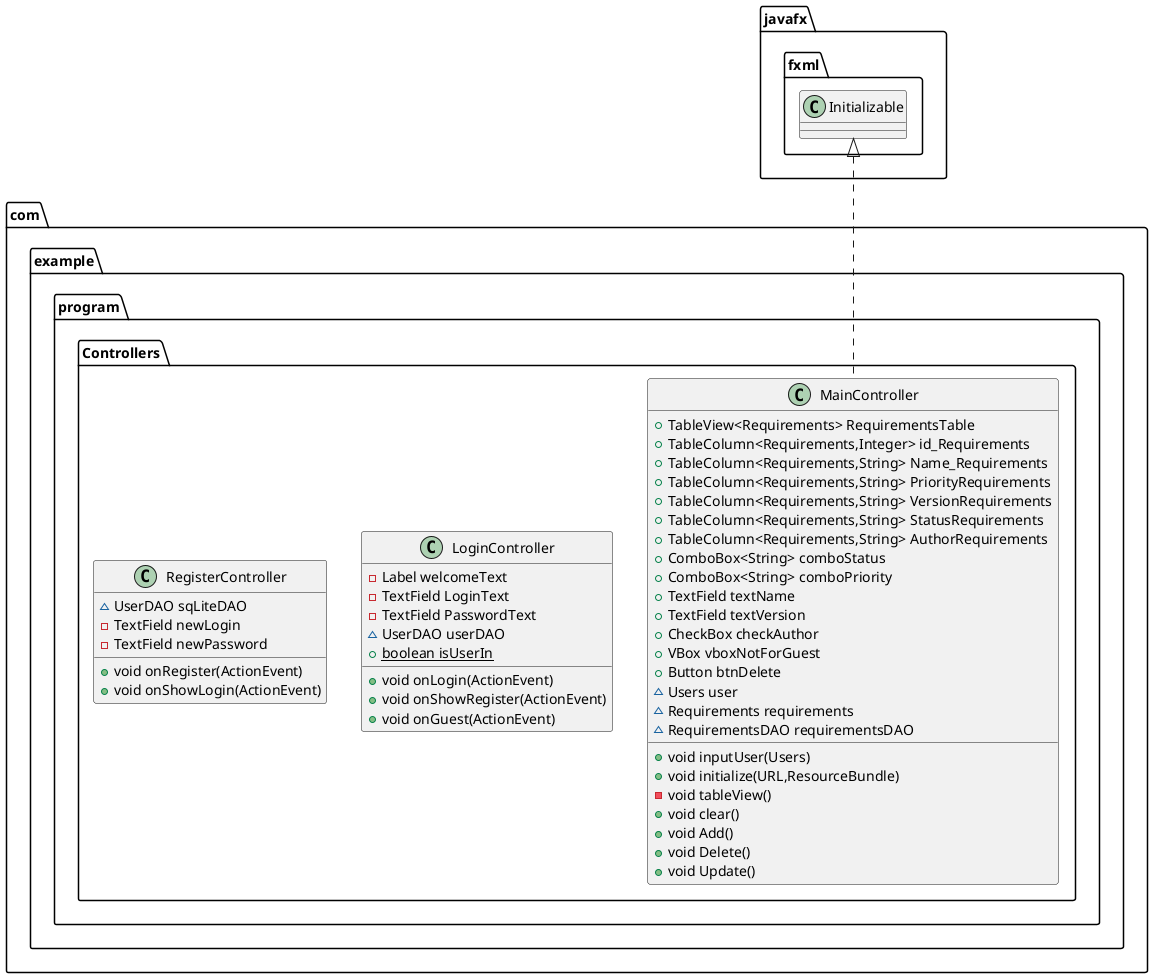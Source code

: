 @startuml
class com.example.program.Controllers.MainController {
+ TableView<Requirements> RequirementsTable
+ TableColumn<Requirements,Integer> id_Requirements
+ TableColumn<Requirements,String> Name_Requirements
+ TableColumn<Requirements,String> PriorityRequirements
+ TableColumn<Requirements,String> VersionRequirements
+ TableColumn<Requirements,String> StatusRequirements
+ TableColumn<Requirements,String> AuthorRequirements
+ ComboBox<String> comboStatus
+ ComboBox<String> comboPriority
+ TextField textName
+ TextField textVersion
+ CheckBox checkAuthor
+ VBox vboxNotForGuest
+ Button btnDelete
~ Users user
~ Requirements requirements
~ RequirementsDAO requirementsDAO
+ void inputUser(Users)
+ void initialize(URL,ResourceBundle)
- void tableView()
+ void clear()
+ void Add()
+ void Delete()
+ void Update()
}
class com.example.program.Controllers.LoginController {
- Label welcomeText
- TextField LoginText
- TextField PasswordText
~ UserDAO userDAO
+ {static} boolean isUserIn
+ void onLogin(ActionEvent)
+ void onShowRegister(ActionEvent)
+ void onGuest(ActionEvent)
}
class com.example.program.Controllers.RegisterController {
~ UserDAO sqLiteDAO
- TextField newLogin
- TextField newPassword
+ void onRegister(ActionEvent)
+ void onShowLogin(ActionEvent)
}


javafx.fxml.Initializable <|.. com.example.program.Controllers.MainController
@enduml